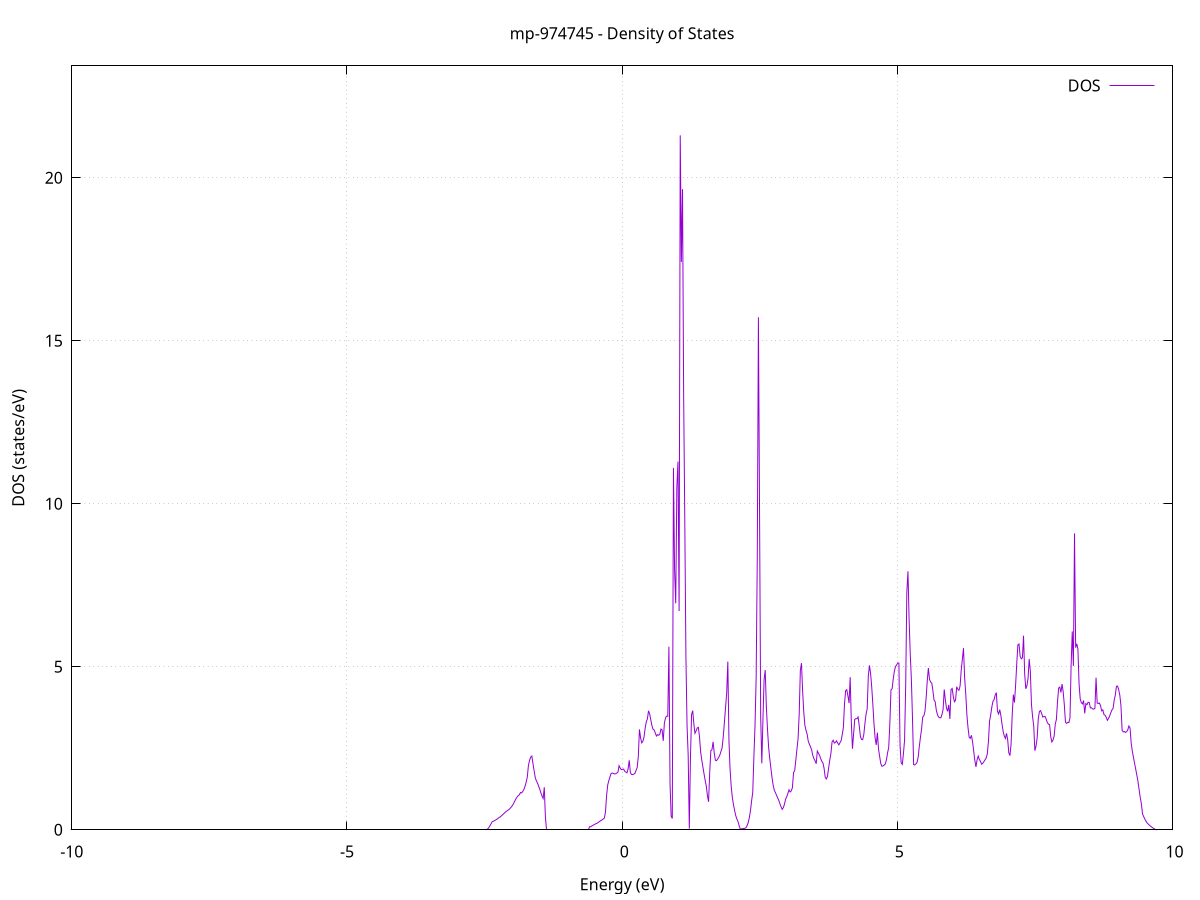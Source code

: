 set title 'mp-974745 - Density of States'
set xlabel 'Energy (eV)'
set ylabel 'DOS (states/eV)'
set grid
set xrange [-10:10]
set yrange [0:23.433]
set xzeroaxis lt -1
set terminal png size 800,600
set output 'mp-974745_dos_gnuplot.png'
plot '-' using 1:2 with lines title 'DOS'
-29.597700 0.000000
-29.577100 0.000000
-29.556500 0.000000
-29.535900 0.000000
-29.515300 0.000000
-29.494800 0.000000
-29.474200 0.000000
-29.453600 0.000000
-29.433000 0.000000
-29.412400 0.000000
-29.391800 0.000000
-29.371200 0.000000
-29.350600 0.000000
-29.330100 0.000000
-29.309500 0.000000
-29.288900 0.000000
-29.268300 0.000000
-29.247700 0.000000
-29.227100 0.000000
-29.206500 0.000000
-29.186000 0.000000
-29.165400 0.000000
-29.144800 0.000000
-29.124200 0.000000
-29.103600 0.000000
-29.083000 0.000000
-29.062400 0.000000
-29.041800 0.000000
-29.021300 0.000000
-29.000700 0.000000
-28.980100 0.000000
-28.959500 0.000000
-28.938900 0.000000
-28.918300 0.000000
-28.897700 0.000000
-28.877200 0.000000
-28.856600 0.000000
-28.836000 0.000000
-28.815400 0.000000
-28.794800 0.000000
-28.774200 0.000000
-28.753600 0.000000
-28.733000 0.000000
-28.712500 0.000000
-28.691900 0.000000
-28.671300 0.000000
-28.650700 0.000000
-28.630100 0.000000
-28.609500 0.000000
-28.588900 0.000000
-28.568400 0.000000
-28.547800 0.000000
-28.527200 0.000000
-28.506600 0.000000
-28.486000 0.000000
-28.465400 0.000000
-28.444800 0.000000
-28.424300 0.000000
-28.403700 0.000000
-28.383100 0.000000
-28.362500 0.000000
-28.341900 0.000000
-28.321300 0.000000
-28.300700 0.000000
-28.280100 0.000000
-28.259600 0.000000
-28.239000 0.000000
-28.218400 0.000000
-28.197800 0.000000
-28.177200 0.000000
-28.156600 0.000000
-28.136000 0.000000
-28.115500 0.000000
-28.094900 0.000000
-28.074300 0.000000
-28.053700 0.000000
-28.033100 0.000000
-28.012500 0.000000
-27.991900 0.000000
-27.971300 0.000000
-27.950800 0.000000
-27.930200 0.000000
-27.909600 0.000000
-27.889000 0.000000
-27.868400 0.000000
-27.847800 0.000000
-27.827200 0.000000
-27.806700 0.000000
-27.786100 0.000000
-27.765500 0.000000
-27.744900 0.000000
-27.724300 0.628400
-27.703700 0.000000
-27.683100 0.000000
-27.662600 0.000000
-27.642000 0.000000
-27.621400 0.000000
-27.600800 0.000000
-27.580200 0.000000
-27.559600 0.000000
-27.539000 0.000000
-27.518400 0.000000
-27.497900 0.000000
-27.477300 0.000000
-27.456700 0.000000
-27.436100 0.000000
-27.415500 0.000000
-27.394900 0.000000
-27.374300 0.000000
-27.353800 0.000000
-27.333200 0.000000
-27.312600 0.000000
-27.292000 0.000000
-27.271400 0.000000
-27.250800 0.000000
-27.230200 0.000000
-27.209600 0.000000
-27.189100 0.000000
-27.168500 0.000000
-27.147900 0.000000
-27.127300 0.000000
-27.106700 0.000000
-27.086100 0.000000
-27.065500 0.000000
-27.045000 0.000000
-27.024400 0.000000
-27.003800 0.000000
-26.983200 0.000000
-26.962600 0.000000
-26.942000 0.000000
-26.921400 0.000000
-26.900900 0.000000
-26.880300 0.000000
-26.859700 0.000000
-26.839100 0.000000
-26.818500 0.000000
-26.797900 0.000000
-26.777300 0.000000
-26.756700 0.000000
-26.736200 0.000000
-26.715600 0.000000
-26.695000 0.000000
-26.674400 0.000000
-26.653800 0.000000
-26.633200 0.000000
-26.612600 0.000000
-26.592100 0.000000
-26.571500 0.000000
-26.550900 0.000000
-26.530300 0.000000
-26.509700 0.000000
-26.489100 0.000000
-26.468500 0.000000
-26.447900 0.000000
-26.427400 0.000000
-26.406800 0.000000
-26.386200 0.000000
-26.365600 0.000000
-26.345000 0.000000
-26.324400 0.000000
-26.303800 0.000000
-26.283300 0.000000
-26.262700 0.000000
-26.242100 0.000000
-26.221500 0.000000
-26.200900 0.000000
-26.180300 0.000000
-26.159700 0.000000
-26.139100 0.000000
-26.118600 0.000000
-26.098000 0.000000
-26.077400 0.000000
-26.056800 0.000000
-26.036200 0.000000
-26.015600 0.000000
-25.995000 0.000000
-25.974500 0.000000
-25.953900 0.000000
-25.933300 0.000000
-25.912700 0.000000
-25.892100 0.000000
-25.871500 0.000000
-25.850900 0.000000
-25.830400 0.000000
-25.809800 0.000000
-25.789200 0.000000
-25.768600 0.000000
-25.748000 0.000000
-25.727400 0.000000
-25.706800 0.000000
-25.686200 0.000000
-25.665700 0.000000
-25.645100 0.000000
-25.624500 0.000000
-25.603900 0.000000
-25.583300 0.000000
-25.562700 0.000000
-25.542100 0.000000
-25.521600 0.000000
-25.501000 0.000000
-25.480400 0.000000
-25.459800 0.000000
-25.439200 0.000000
-25.418600 0.000000
-25.398000 0.000000
-25.377400 0.000000
-25.356900 0.000000
-25.336300 0.000000
-25.315700 0.000000
-25.295100 0.000000
-25.274500 0.000000
-25.253900 0.000000
-25.233300 0.000000
-25.212800 0.000000
-25.192200 0.000000
-25.171600 0.000000
-25.151000 0.000000
-25.130400 0.000000
-25.109800 0.000000
-25.089200 0.000000
-25.068700 0.000000
-25.048100 0.000000
-25.027500 0.000000
-25.006900 0.000000
-24.986300 0.000000
-24.965700 0.000000
-24.945100 0.000000
-24.924500 0.000000
-24.904000 0.000000
-24.883400 0.000000
-24.862800 0.000000
-24.842200 0.000000
-24.821600 0.000000
-24.801000 0.000000
-24.780400 0.000000
-24.759900 0.000000
-24.739300 0.000000
-24.718700 0.000000
-24.698100 0.000000
-24.677500 0.000000
-24.656900 0.000000
-24.636300 0.000000
-24.615700 0.000000
-24.595200 0.000000
-24.574600 0.000000
-24.554000 0.000000
-24.533400 0.000000
-24.512800 0.000000
-24.492200 0.000000
-24.471600 0.000000
-24.451100 0.000000
-24.430500 0.000000
-24.409900 0.000000
-24.389300 0.000000
-24.368700 0.000000
-24.348100 0.000000
-24.327500 0.000000
-24.307000 0.000000
-24.286400 0.000000
-24.265800 0.000000
-24.245200 0.000000
-24.224600 0.000000
-24.204000 0.000000
-24.183400 0.000000
-24.162800 0.000000
-24.142300 0.000000
-24.121700 0.000000
-24.101100 0.000000
-24.080500 0.000000
-24.059900 0.000000
-24.039300 0.000000
-24.018700 0.000000
-23.998200 0.000000
-23.977600 0.000000
-23.957000 0.000000
-23.936400 0.000000
-23.915800 0.000000
-23.895200 0.000000
-23.874600 0.000000
-23.854000 0.000000
-23.833500 0.000000
-23.812900 0.000000
-23.792300 0.000000
-23.771700 0.000000
-23.751100 0.000000
-23.730500 0.000000
-23.709900 0.000000
-23.689400 0.000000
-23.668800 0.000000
-23.648200 0.000000
-23.627600 0.000000
-23.607000 0.000000
-23.586400 0.000000
-23.565800 0.000000
-23.545200 0.000000
-23.524700 0.000000
-23.504100 0.000000
-23.483500 0.000000
-23.462900 0.000000
-23.442300 0.000000
-23.421700 0.000000
-23.401100 0.000000
-23.380600 0.000000
-23.360000 0.000000
-23.339400 0.000000
-23.318800 0.000000
-23.298200 0.000000
-23.277600 0.000000
-23.257000 0.000000
-23.236500 0.000000
-23.215900 0.000000
-23.195300 0.000000
-23.174700 0.000000
-23.154100 0.000000
-23.133500 0.000000
-23.112900 0.000000
-23.092300 0.000000
-23.071800 0.000000
-23.051200 0.000000
-23.030600 0.000000
-23.010000 0.000000
-22.989400 0.000000
-22.968800 0.000000
-22.948200 0.000000
-22.927700 0.000000
-22.907100 0.000000
-22.886500 0.000000
-22.865900 0.000000
-22.845300 0.000000
-22.824700 0.000000
-22.804100 0.000000
-22.783500 0.000000
-22.763000 0.000000
-22.742400 0.000000
-22.721800 0.000000
-22.701200 0.000000
-22.680600 0.000000
-22.660000 0.000000
-22.639400 0.000000
-22.618900 0.000000
-22.598300 0.000000
-22.577700 0.000000
-22.557100 0.000000
-22.536500 0.000000
-22.515900 0.000000
-22.495300 0.000000
-22.474800 0.000000
-22.454200 0.000000
-22.433600 0.000000
-22.413000 0.000000
-22.392400 0.000000
-22.371800 0.000000
-22.351200 0.000000
-22.330600 0.000000
-22.310100 0.000000
-22.289500 0.000000
-22.268900 0.000000
-22.248300 0.000000
-22.227700 0.000000
-22.207100 0.000000
-22.186500 0.000000
-22.166000 0.000000
-22.145400 0.000000
-22.124800 0.000000
-22.104200 0.000000
-22.083600 0.000000
-22.063000 0.000000
-22.042400 0.000000
-22.021800 0.000000
-22.001300 0.000000
-21.980700 0.000000
-21.960100 0.000000
-21.939500 0.000000
-21.918900 0.000000
-21.898300 0.000000
-21.877700 0.000000
-21.857200 0.000000
-21.836600 0.000000
-21.816000 0.000000
-21.795400 0.000000
-21.774800 0.000000
-21.754200 0.000000
-21.733600 0.000000
-21.713100 0.000000
-21.692500 0.000000
-21.671900 0.000000
-21.651300 0.000000
-21.630700 0.000000
-21.610100 0.000000
-21.589500 0.000000
-21.568900 0.000000
-21.548400 0.000000
-21.527800 0.000000
-21.507200 0.000000
-21.486600 0.000000
-21.466000 0.000000
-21.445400 0.000000
-21.424800 0.000000
-21.404300 0.000000
-21.383700 0.000000
-21.363100 0.000000
-21.342500 0.000000
-21.321900 0.000000
-21.301300 0.000000
-21.280700 0.000000
-21.260100 0.000000
-21.239600 0.000000
-21.219000 0.000000
-21.198400 0.000000
-21.177800 0.000000
-21.157200 0.000000
-21.136600 0.000000
-21.116000 0.000000
-21.095500 0.000000
-21.074900 0.000000
-21.054300 0.000000
-21.033700 0.000000
-21.013100 0.000000
-20.992500 0.000000
-20.971900 0.000000
-20.951300 0.000000
-20.930800 0.000000
-20.910200 0.000000
-20.889600 0.000000
-20.869000 0.000000
-20.848400 0.000000
-20.827800 0.000000
-20.807200 0.000000
-20.786700 0.000000
-20.766100 0.000000
-20.745500 0.000000
-20.724900 0.000000
-20.704300 0.000000
-20.683700 0.000000
-20.663100 0.000000
-20.642600 0.000000
-20.622000 0.000000
-20.601400 0.000000
-20.580800 0.000000
-20.560200 0.000000
-20.539600 0.000000
-20.519000 0.000000
-20.498400 0.000000
-20.477900 0.000000
-20.457300 0.000000
-20.436700 0.000000
-20.416100 0.000000
-20.395500 0.000000
-20.374900 0.000000
-20.354300 0.000000
-20.333800 0.000000
-20.313200 0.000000
-20.292600 0.000000
-20.272000 0.000000
-20.251400 0.000000
-20.230800 0.000000
-20.210200 0.000000
-20.189600 0.000000
-20.169100 0.000000
-20.148500 0.000000
-20.127900 0.000000
-20.107300 0.000000
-20.086700 0.000000
-20.066100 0.000000
-20.045500 0.000000
-20.025000 0.000000
-20.004400 0.000000
-19.983800 0.000000
-19.963200 0.000000
-19.942600 0.000000
-19.922000 0.000000
-19.901400 0.000000
-19.880900 0.000000
-19.860300 0.000000
-19.839700 0.000000
-19.819100 0.000000
-19.798500 0.000000
-19.777900 0.000000
-19.757300 0.000000
-19.736700 0.000000
-19.716200 0.000000
-19.695600 0.000000
-19.675000 0.000000
-19.654400 0.000000
-19.633800 0.000000
-19.613200 0.000000
-19.592600 0.000000
-19.572100 0.000000
-19.551500 0.000000
-19.530900 0.000000
-19.510300 0.000000
-19.489700 0.000000
-19.469100 0.000000
-19.448500 0.000000
-19.427900 0.000000
-19.407400 0.000000
-19.386800 0.000000
-19.366200 0.000000
-19.345600 0.000000
-19.325000 0.000000
-19.304400 0.000000
-19.283800 0.000000
-19.263300 0.000000
-19.242700 0.000000
-19.222100 0.000000
-19.201500 0.000000
-19.180900 0.000000
-19.160300 0.000000
-19.139700 0.000000
-19.119200 0.000000
-19.098600 0.000000
-19.078000 0.000000
-19.057400 0.000000
-19.036800 0.000000
-19.016200 0.000000
-18.995600 0.000000
-18.975000 0.000000
-18.954500 0.000000
-18.933900 0.000000
-18.913300 0.000000
-18.892700 0.000000
-18.872100 0.000000
-18.851500 0.000000
-18.830900 0.000000
-18.810400 0.000000
-18.789800 0.000000
-18.769200 0.000000
-18.748600 0.000000
-18.728000 0.000000
-18.707400 0.000000
-18.686800 0.000000
-18.666200 0.000000
-18.645700 0.000000
-18.625100 0.000000
-18.604500 0.000000
-18.583900 0.000000
-18.563300 0.000000
-18.542700 0.000000
-18.522100 0.000000
-18.501600 0.000000
-18.481000 0.000000
-18.460400 0.000000
-18.439800 0.000000
-18.419200 0.000000
-18.398600 0.000000
-18.378000 0.000000
-18.357400 0.000000
-18.336900 0.000000
-18.316300 0.000000
-18.295700 0.000000
-18.275100 0.000000
-18.254500 0.000000
-18.233900 0.000000
-18.213300 0.000000
-18.192800 0.000000
-18.172200 0.000000
-18.151600 0.000000
-18.131000 0.000000
-18.110400 0.000000
-18.089800 0.000000
-18.069200 0.000000
-18.048700 0.000000
-18.028100 0.000000
-18.007500 0.000000
-17.986900 0.000000
-17.966300 0.000000
-17.945700 0.000000
-17.925100 0.000000
-17.904500 0.000000
-17.884000 0.000000
-17.863400 0.000000
-17.842800 0.000000
-17.822200 0.000000
-17.801600 0.000000
-17.781000 0.000000
-17.760400 0.000000
-17.739900 0.000000
-17.719300 0.000000
-17.698700 0.000000
-17.678100 0.000000
-17.657500 0.000000
-17.636900 0.000000
-17.616300 0.000000
-17.595700 0.000000
-17.575200 0.000000
-17.554600 0.000000
-17.534000 0.000000
-17.513400 0.000000
-17.492800 0.000000
-17.472200 0.000000
-17.451600 0.000000
-17.431100 0.000000
-17.410500 0.000000
-17.389900 0.000000
-17.369300 0.000000
-17.348700 0.000000
-17.328100 0.000000
-17.307500 0.000000
-17.287000 0.000000
-17.266400 0.000000
-17.245800 0.000000
-17.225200 0.000000
-17.204600 0.000000
-17.184000 0.000000
-17.163400 0.000000
-17.142800 0.000000
-17.122300 0.000000
-17.101700 0.000000
-17.081100 0.000000
-17.060500 0.000000
-17.039900 0.000000
-17.019300 0.000000
-16.998700 0.000000
-16.978200 0.000000
-16.957600 0.000000
-16.937000 0.000000
-16.916400 0.000000
-16.895800 0.000000
-16.875200 0.000000
-16.854600 0.000000
-16.834000 0.000000
-16.813500 0.000000
-16.792900 0.000000
-16.772300 0.000000
-16.751700 0.000000
-16.731100 0.000000
-16.710500 0.000000
-16.689900 0.000000
-16.669400 0.000000
-16.648800 0.000000
-16.628200 0.000000
-16.607600 0.000000
-16.587000 0.000000
-16.566400 0.000000
-16.545800 0.000000
-16.525300 0.000000
-16.504700 0.000000
-16.484100 0.000000
-16.463500 0.000000
-16.442900 0.000000
-16.422300 0.000000
-16.401700 0.000000
-16.381100 0.000000
-16.360600 0.000000
-16.340000 0.000000
-16.319400 0.000000
-16.298800 0.000000
-16.278200 0.000000
-16.257600 0.000000
-16.237000 0.000000
-16.216500 0.000000
-16.195900 0.000000
-16.175300 0.000000
-16.154700 0.000000
-16.134100 0.000000
-16.113500 0.000000
-16.092900 0.000000
-16.072300 0.000000
-16.051800 0.000000
-16.031200 0.000000
-16.010600 0.000000
-15.990000 0.000000
-15.969400 0.000000
-15.948800 0.000000
-15.928200 0.000000
-15.907700 0.000000
-15.887100 0.000000
-15.866500 0.000000
-15.845900 0.000000
-15.825300 0.000000
-15.804700 0.000000
-15.784100 0.000000
-15.763500 0.000000
-15.743000 0.000000
-15.722400 0.000000
-15.701800 0.000000
-15.681200 0.000000
-15.660600 0.000000
-15.640000 0.000000
-15.619400 0.000000
-15.598900 0.000000
-15.578300 0.000000
-15.557700 0.000000
-15.537100 0.000000
-15.516500 0.000000
-15.495900 0.000000
-15.475300 0.000000
-15.454800 0.000000
-15.434200 0.000000
-15.413600 0.000000
-15.393000 0.000000
-15.372400 0.000000
-15.351800 0.000000
-15.331200 0.000000
-15.310600 0.000000
-15.290100 0.000000
-15.269500 0.000000
-15.248900 0.000000
-15.228300 0.000000
-15.207700 0.000000
-15.187100 0.000000
-15.166500 0.000000
-15.146000 0.000000
-15.125400 0.000000
-15.104800 0.000000
-15.084200 0.000000
-15.063600 0.000000
-15.043000 0.000000
-15.022400 0.000000
-15.001800 0.000000
-14.981300 0.000000
-14.960700 0.000000
-14.940100 0.000000
-14.919500 0.000000
-14.898900 0.000000
-14.878300 0.000000
-14.857700 0.000000
-14.837200 0.000000
-14.816600 0.000000
-14.796000 0.000000
-14.775400 0.000000
-14.754800 0.000000
-14.734200 0.000000
-14.713600 0.000000
-14.693100 0.000000
-14.672500 0.000000
-14.651900 0.000000
-14.631300 0.000000
-14.610700 0.000000
-14.590100 0.000000
-14.569500 0.000000
-14.548900 0.000000
-14.528400 0.000000
-14.507800 0.000000
-14.487200 0.000000
-14.466600 0.000000
-14.446000 0.000000
-14.425400 0.000000
-14.404800 0.000000
-14.384300 0.000000
-14.363700 0.000000
-14.343100 0.000000
-14.322500 0.000000
-14.301900 0.000000
-14.281300 0.000000
-14.260700 0.000000
-14.240100 0.000000
-14.219600 0.000000
-14.199000 0.000000
-14.178400 0.000000
-14.157800 0.000000
-14.137200 0.000000
-14.116600 0.000000
-14.096000 0.000000
-14.075500 0.000000
-14.054900 0.000000
-14.034300 0.000000
-14.013700 0.000000
-13.993100 0.000000
-13.972500 0.000000
-13.951900 0.000000
-13.931400 0.000000
-13.910800 0.000000
-13.890200 0.000000
-13.869600 0.000000
-13.849000 0.000000
-13.828400 0.000000
-13.807800 0.000000
-13.787200 0.000000
-13.766700 0.000000
-13.746100 0.000000
-13.725500 0.000000
-13.704900 0.000000
-13.684300 0.000000
-13.663700 0.000000
-13.643100 0.000000
-13.622600 0.000000
-13.602000 0.000000
-13.581400 0.000000
-13.560800 0.000000
-13.540200 0.000000
-13.519600 0.000000
-13.499000 0.000000
-13.478400 0.000000
-13.457900 0.000000
-13.437300 0.000000
-13.416700 0.000000
-13.396100 0.000000
-13.375500 0.000000
-13.354900 0.000000
-13.334300 0.000000
-13.313800 0.000000
-13.293200 0.000000
-13.272600 0.000000
-13.252000 0.000000
-13.231400 0.000000
-13.210800 0.000000
-13.190200 0.000000
-13.169600 0.000000
-13.149100 0.000000
-13.128500 0.000000
-13.107900 0.000000
-13.087300 0.000000
-13.066700 0.000000
-13.046100 0.000000
-13.025500 0.000000
-13.005000 0.000000
-12.984400 0.000000
-12.963800 0.000000
-12.943200 0.000000
-12.922600 0.000000
-12.902000 0.000000
-12.881400 0.000000
-12.860900 0.000000
-12.840300 0.000000
-12.819700 0.000000
-12.799100 0.000000
-12.778500 0.000000
-12.757900 0.000000
-12.737300 0.000000
-12.716700 0.000000
-12.696200 0.000000
-12.675600 0.000000
-12.655000 0.000000
-12.634400 0.000000
-12.613800 0.000000
-12.593200 0.000000
-12.572600 0.000000
-12.552100 0.000000
-12.531500 0.000000
-12.510900 0.000000
-12.490300 0.000000
-12.469700 0.000000
-12.449100 0.000000
-12.428500 0.000000
-12.407900 0.000000
-12.387400 0.000000
-12.366800 0.000000
-12.346200 0.000000
-12.325600 0.000000
-12.305000 0.000000
-12.284400 0.000000
-12.263800 0.000000
-12.243300 0.000000
-12.222700 0.000000
-12.202100 0.000000
-12.181500 0.000000
-12.160900 0.000000
-12.140300 0.000000
-12.119700 0.000000
-12.099200 0.000000
-12.078600 0.000000
-12.058000 0.000000
-12.037400 0.000000
-12.016800 9.944800
-11.996200 29.104300
-11.975600 23.696200
-11.955000 24.455900
-11.934500 19.866700
-11.913900 44.535300
-11.893300 65.369900
-11.872700 33.601500
-11.852100 48.358600
-11.831500 18.910200
-11.810900 64.978700
-11.790400 38.597700
-11.769800 4.248700
-11.749200 0.000000
-11.728600 0.000000
-11.708000 0.000000
-11.687400 0.000000
-11.666800 0.000000
-11.646200 0.000000
-11.625700 0.000000
-11.605100 0.000000
-11.584500 0.000000
-11.563900 0.000000
-11.543300 0.000000
-11.522700 0.000000
-11.502100 0.000000
-11.481600 0.000000
-11.461000 0.000000
-11.440400 0.000000
-11.419800 0.000000
-11.399200 0.000000
-11.378600 0.000000
-11.358000 0.000000
-11.337400 0.000000
-11.316900 0.000000
-11.296300 0.000000
-11.275700 0.000000
-11.255100 0.000000
-11.234500 0.000000
-11.213900 0.000000
-11.193300 0.000000
-11.172800 0.000000
-11.152200 0.000000
-11.131600 0.000000
-11.111000 0.000000
-11.090400 0.000000
-11.069800 0.000000
-11.049200 0.000000
-11.028700 0.000000
-11.008100 0.000000
-10.987500 0.000000
-10.966900 0.000000
-10.946300 0.000000
-10.925700 0.000000
-10.905100 0.000000
-10.884500 0.000000
-10.864000 0.000000
-10.843400 0.000000
-10.822800 0.000000
-10.802200 0.000000
-10.781600 0.000000
-10.761000 0.000000
-10.740400 0.000000
-10.719900 0.000000
-10.699300 0.000000
-10.678700 0.000000
-10.658100 0.000000
-10.637500 0.000000
-10.616900 0.000000
-10.596300 0.000000
-10.575700 0.000000
-10.555200 0.000000
-10.534600 0.000000
-10.514000 0.000000
-10.493400 0.000000
-10.472800 0.000000
-10.452200 0.000000
-10.431600 0.000000
-10.411100 0.000000
-10.390500 0.000000
-10.369900 0.000000
-10.349300 0.000000
-10.328700 0.000000
-10.308100 0.000000
-10.287500 0.000000
-10.267000 0.000000
-10.246400 0.000000
-10.225800 0.000000
-10.205200 0.000000
-10.184600 0.000000
-10.164000 0.000000
-10.143400 0.000000
-10.122800 0.000000
-10.102300 0.000000
-10.081700 0.000000
-10.061100 0.000000
-10.040500 0.000000
-10.019900 0.000000
-9.999300 0.000000
-9.978700 0.000000
-9.958200 0.000000
-9.937600 0.000000
-9.917000 0.000000
-9.896400 0.000000
-9.875800 0.000000
-9.855200 0.000000
-9.834600 0.000000
-9.814000 0.000000
-9.793500 0.000000
-9.772900 0.000000
-9.752300 0.000000
-9.731700 0.000000
-9.711100 0.000000
-9.690500 0.000000
-9.669900 0.000000
-9.649400 0.000000
-9.628800 0.000000
-9.608200 0.000000
-9.587600 0.000000
-9.567000 0.000000
-9.546400 0.000000
-9.525800 0.000000
-9.505300 0.000000
-9.484700 0.000000
-9.464100 0.000000
-9.443500 0.000000
-9.422900 0.000000
-9.402300 0.000000
-9.381700 0.000000
-9.361100 0.000000
-9.340600 0.000000
-9.320000 0.000000
-9.299400 0.000000
-9.278800 0.000000
-9.258200 0.000000
-9.237600 0.000000
-9.217000 0.000000
-9.196500 0.000000
-9.175900 0.000000
-9.155300 0.000000
-9.134700 0.000000
-9.114100 0.000000
-9.093500 0.000000
-9.072900 0.000000
-9.052300 0.000000
-9.031800 0.000000
-9.011200 0.000000
-8.990600 0.000000
-8.970000 0.000000
-8.949400 0.000000
-8.928800 0.000000
-8.908200 0.000000
-8.887700 0.000000
-8.867100 0.000000
-8.846500 0.000000
-8.825900 0.000000
-8.805300 0.000000
-8.784700 0.000000
-8.764100 0.000000
-8.743500 0.000000
-8.723000 0.000000
-8.702400 0.000000
-8.681800 0.000000
-8.661200 0.000000
-8.640600 0.000000
-8.620000 0.000000
-8.599400 0.000000
-8.578900 0.000000
-8.558300 0.000000
-8.537700 0.000000
-8.517100 0.000000
-8.496500 0.000000
-8.475900 0.000000
-8.455300 0.000000
-8.434800 0.000000
-8.414200 0.000000
-8.393600 0.000000
-8.373000 0.000000
-8.352400 0.000000
-8.331800 0.000000
-8.311200 0.000000
-8.290600 0.000000
-8.270100 0.000000
-8.249500 0.000000
-8.228900 0.000000
-8.208300 0.000000
-8.187700 0.000000
-8.167100 0.000000
-8.146500 0.000000
-8.126000 0.000000
-8.105400 0.000000
-8.084800 0.000000
-8.064200 0.000000
-8.043600 0.000000
-8.023000 0.000000
-8.002400 0.000000
-7.981800 0.000000
-7.961300 0.000000
-7.940700 0.000000
-7.920100 0.000000
-7.899500 0.000000
-7.878900 0.000000
-7.858300 0.000000
-7.837700 0.000000
-7.817200 0.000000
-7.796600 0.000000
-7.776000 0.000000
-7.755400 0.000000
-7.734800 0.000000
-7.714200 0.000000
-7.693600 0.000000
-7.673100 0.000000
-7.652500 0.000000
-7.631900 0.000000
-7.611300 0.000000
-7.590700 0.000000
-7.570100 0.000000
-7.549500 0.000000
-7.528900 0.000000
-7.508400 0.000000
-7.487800 0.000000
-7.467200 0.000000
-7.446600 0.000000
-7.426000 0.000000
-7.405400 0.000000
-7.384800 0.000000
-7.364300 0.000000
-7.343700 0.000000
-7.323100 0.000000
-7.302500 0.000000
-7.281900 0.000000
-7.261300 0.000000
-7.240700 0.000000
-7.220100 0.000000
-7.199600 0.000000
-7.179000 0.000000
-7.158400 0.000000
-7.137800 0.000000
-7.117200 0.000000
-7.096600 0.000000
-7.076000 0.000000
-7.055500 0.000000
-7.034900 0.000000
-7.014300 0.000000
-6.993700 0.000000
-6.973100 0.000000
-6.952500 0.000000
-6.931900 0.000000
-6.911400 0.000000
-6.890800 0.000000
-6.870200 0.000000
-6.849600 0.000000
-6.829000 0.000000
-6.808400 0.000000
-6.787800 0.000000
-6.767200 0.000000
-6.746700 0.000000
-6.726100 0.000000
-6.705500 0.000000
-6.684900 0.000000
-6.664300 0.000000
-6.643700 0.000000
-6.623100 0.000000
-6.602600 0.000000
-6.582000 0.000000
-6.561400 0.000000
-6.540800 0.000000
-6.520200 0.000000
-6.499600 0.000000
-6.479000 0.000000
-6.458400 0.000000
-6.437900 0.000000
-6.417300 0.000000
-6.396700 0.000000
-6.376100 0.000000
-6.355500 0.000000
-6.334900 0.000000
-6.314300 0.000000
-6.293800 0.000000
-6.273200 0.000000
-6.252600 0.000000
-6.232000 0.000000
-6.211400 0.000000
-6.190800 0.000000
-6.170200 0.000000
-6.149600 0.000000
-6.129100 0.000000
-6.108500 0.000000
-6.087900 0.000000
-6.067300 0.000000
-6.046700 0.000000
-6.026100 0.000000
-6.005500 0.000000
-5.985000 0.000000
-5.964400 0.000000
-5.943800 0.000000
-5.923200 0.000000
-5.902600 0.000000
-5.882000 0.000000
-5.861400 0.000000
-5.840900 0.000000
-5.820300 0.000000
-5.799700 0.000000
-5.779100 0.000000
-5.758500 0.000000
-5.737900 0.000000
-5.717300 0.000000
-5.696700 0.000000
-5.676200 0.000000
-5.655600 0.000000
-5.635000 0.000000
-5.614400 0.000000
-5.593800 0.000000
-5.573200 0.000000
-5.552600 0.000000
-5.532100 0.000000
-5.511500 0.000000
-5.490900 0.000000
-5.470300 0.000000
-5.449700 0.000000
-5.429100 0.000000
-5.408500 0.000000
-5.387900 0.000000
-5.367400 0.000000
-5.346800 0.000000
-5.326200 0.000000
-5.305600 0.000000
-5.285000 0.000000
-5.264400 0.000000
-5.243800 0.000000
-5.223300 0.000000
-5.202700 0.000000
-5.182100 0.000000
-5.161500 0.000000
-5.140900 0.000000
-5.120300 0.000000
-5.099700 0.000000
-5.079200 0.000000
-5.058600 0.000000
-5.038000 0.000000
-5.017400 0.000000
-4.996800 0.000000
-4.976200 0.000000
-4.955600 0.000000
-4.935000 0.000000
-4.914500 0.000000
-4.893900 0.000000
-4.873300 0.000000
-4.852700 0.000000
-4.832100 0.000000
-4.811500 0.000000
-4.790900 0.000000
-4.770400 0.000000
-4.749800 0.000000
-4.729200 0.000000
-4.708600 0.000000
-4.688000 0.000000
-4.667400 0.000000
-4.646800 0.000000
-4.626200 0.000000
-4.605700 0.000000
-4.585100 0.000000
-4.564500 0.000000
-4.543900 0.000000
-4.523300 0.000000
-4.502700 0.000000
-4.482100 0.000000
-4.461600 0.000000
-4.441000 0.000000
-4.420400 0.000000
-4.399800 0.000000
-4.379200 0.000000
-4.358600 0.000000
-4.338000 0.000000
-4.317500 0.000000
-4.296900 0.000000
-4.276300 0.000000
-4.255700 0.000000
-4.235100 0.000000
-4.214500 0.000000
-4.193900 0.000000
-4.173300 0.000000
-4.152800 0.000000
-4.132200 0.000000
-4.111600 0.000000
-4.091000 0.000000
-4.070400 0.000000
-4.049800 0.000000
-4.029200 0.000000
-4.008700 0.000000
-3.988100 0.000000
-3.967500 0.000000
-3.946900 0.000000
-3.926300 0.000000
-3.905700 0.000000
-3.885100 0.000000
-3.864500 0.000000
-3.844000 0.000000
-3.823400 0.000000
-3.802800 0.000000
-3.782200 0.000000
-3.761600 0.000000
-3.741000 0.000000
-3.720400 0.000000
-3.699900 0.000000
-3.679300 0.000000
-3.658700 0.000000
-3.638100 0.000000
-3.617500 0.000000
-3.596900 0.000000
-3.576300 0.000000
-3.555700 0.000000
-3.535200 0.000000
-3.514600 0.000000
-3.494000 0.000000
-3.473400 0.000000
-3.452800 0.000000
-3.432200 0.000000
-3.411600 0.000000
-3.391100 0.000000
-3.370500 0.000000
-3.349900 0.000000
-3.329300 0.000000
-3.308700 0.000000
-3.288100 0.000000
-3.267500 0.000000
-3.247000 0.000000
-3.226400 0.000000
-3.205800 0.000000
-3.185200 0.000000
-3.164600 0.000000
-3.144000 0.000000
-3.123400 0.000000
-3.102800 0.000000
-3.082300 0.000000
-3.061700 0.000000
-3.041100 0.000000
-3.020500 0.000000
-2.999900 0.000000
-2.979300 0.000000
-2.958700 0.000000
-2.938200 0.000000
-2.917600 0.000000
-2.897000 0.000000
-2.876400 0.000000
-2.855800 0.000000
-2.835200 0.000000
-2.814600 0.000000
-2.794000 0.000000
-2.773500 0.000000
-2.752900 0.000000
-2.732300 0.000000
-2.711700 0.000000
-2.691100 0.000000
-2.670500 0.000000
-2.649900 0.000000
-2.629400 0.000000
-2.608800 0.000000
-2.588200 0.000000
-2.567600 0.000000
-2.547000 0.000000
-2.526400 0.000000
-2.505800 0.000000
-2.485300 0.000000
-2.464700 0.003500
-2.444100 0.024200
-2.423500 0.063500
-2.402900 0.121500
-2.382300 0.181500
-2.361700 0.246300
-2.341100 0.261500
-2.320600 0.278800
-2.300000 0.298200
-2.279400 0.320300
-2.258800 0.345200
-2.238200 0.373000
-2.217600 0.392800
-2.197000 0.422900
-2.176500 0.453800
-2.155900 0.485900
-2.135300 0.519200
-2.114700 0.551000
-2.094100 0.578900
-2.073500 0.603000
-2.052900 0.626400
-2.032300 0.664500
-2.011800 0.702800
-1.991200 0.751500
-1.970600 0.812500
-1.950000 0.883600
-1.929400 0.951400
-1.908800 1.004800
-1.888200 1.045700
-1.867700 1.073700
-1.847100 1.142300
-1.826500 1.129700
-1.805900 1.176400
-1.785300 1.236200
-1.764700 1.333500
-1.744100 1.457300
-1.723600 1.613600
-1.703000 1.970200
-1.682400 2.130700
-1.661800 2.228000
-1.641200 2.261300
-1.620600 2.034200
-1.600000 1.818200
-1.579400 1.604000
-1.558900 1.502200
-1.538300 1.435700
-1.517700 1.340900
-1.497100 1.242700
-1.476500 1.131600
-1.455900 1.033100
-1.435300 0.961800
-1.414800 1.304800
-1.394200 0.384100
-1.373600 0.000000
-1.353000 0.000000
-1.332400 0.000000
-1.311800 0.000000
-1.291200 0.000000
-1.270600 0.000000
-1.250100 0.000000
-1.229500 0.000000
-1.208900 0.000000
-1.188300 0.000000
-1.167700 0.000000
-1.147100 0.000000
-1.126500 0.000000
-1.106000 0.000000
-1.085400 0.000000
-1.064800 0.000000
-1.044200 0.000000
-1.023600 0.000000
-1.003000 0.000000
-0.982400 0.000000
-0.961800 0.000000
-0.941300 0.000000
-0.920700 0.000000
-0.900100 0.000000
-0.879500 0.000000
-0.858900 0.000000
-0.838300 0.000000
-0.817700 0.000000
-0.797200 0.000000
-0.776600 0.000000
-0.756000 0.000000
-0.735400 0.000000
-0.714800 0.000000
-0.694200 0.000000
-0.673600 0.000000
-0.653100 0.000000
-0.632500 0.000000
-0.611900 0.000000
-0.591300 0.094100
-0.570700 0.092400
-0.550100 0.116500
-0.529500 0.138500
-0.508900 0.158600
-0.488400 0.176600
-0.467800 0.192600
-0.447200 0.209400
-0.426600 0.235300
-0.406000 0.259500
-0.385400 0.282200
-0.364800 0.303200
-0.344300 0.328400
-0.323700 0.357600
-0.303100 0.541700
-0.282500 1.053000
-0.261900 1.377600
-0.241300 1.512600
-0.220700 1.624400
-0.200100 1.729400
-0.179600 1.740600
-0.159000 1.726800
-0.138400 1.713400
-0.117800 1.717300
-0.097200 1.740400
-0.076600 1.769000
-0.056000 1.966200
-0.035500 1.892800
-0.014900 1.845600
0.005700 1.851100
0.026300 1.862800
0.046900 1.796200
0.067500 1.768500
0.088100 1.746800
0.108600 1.877600
0.129200 2.131600
0.149800 1.748900
0.170400 1.696700
0.191000 1.691100
0.211600 1.706600
0.232200 1.732700
0.252800 1.821100
0.273300 1.908900
0.293900 2.249500
0.314500 3.078500
0.335100 2.821200
0.355700 2.665900
0.376300 2.711000
0.396900 2.840200
0.417400 3.104000
0.438000 3.309000
0.458600 3.397600
0.479200 3.648700
0.499800 3.551900
0.520400 3.369800
0.541000 3.200100
0.561600 3.082100
0.582100 3.061700
0.602700 2.969000
0.623300 2.875000
0.643900 2.916900
0.664500 2.898700
0.685100 2.929600
0.705700 3.091300
0.726200 3.064700
0.746800 2.727800
0.767400 3.269800
0.788000 3.433900
0.808600 3.486800
0.829200 3.481300
0.849800 5.616100
0.870300 1.403000
0.890900 0.409500
0.911500 0.347300
0.932100 11.102600
0.952700 7.975700
0.973300 6.945700
0.993900 10.507400
1.014500 11.294900
1.035000 6.708800
1.055600 21.303000
1.076200 17.416000
1.096800 19.651700
1.117400 13.362700
1.138000 9.534300
1.158600 5.337500
1.179100 3.199900
1.199700 2.293100
1.220300 0.033600
1.240900 2.170800
1.261500 3.535000
1.282100 3.654800
1.302700 3.252100
1.323300 2.958600
1.343800 3.031500
1.364400 3.123800
1.385000 3.142800
1.405600 2.850900
1.426200 2.389700
1.446800 2.140800
1.467400 1.928100
1.487900 1.716800
1.508500 1.518800
1.529100 1.338700
1.549700 1.047800
1.570300 0.858900
1.590900 1.749400
1.611500 2.426800
1.632100 2.458100
1.652600 2.699000
1.673200 2.358400
1.693800 2.133300
1.714400 2.119500
1.735000 2.169700
1.755600 2.224600
1.776200 2.297400
1.796700 2.409000
1.817300 2.525000
1.837900 2.870000
1.858500 3.304800
1.879100 3.755100
1.899700 4.193000
1.920300 5.158600
1.940800 2.731500
1.961400 1.838200
1.982000 1.323400
2.002600 0.980500
2.023200 0.770100
2.043800 0.588000
2.064400 0.433300
2.085000 0.327800
2.105500 0.250500
2.126100 0.117900
2.146700 0.024000
2.167300 0.028600
2.187900 0.033600
2.208500 0.039000
2.229100 0.044800
2.249600 0.060800
2.270200 0.127700
2.290800 0.222800
2.311400 0.373600
2.332000 0.593400
2.352600 0.889900
2.373200 1.150500
2.393800 2.242400
2.414300 3.195200
2.434900 4.653300
2.455500 8.343100
2.476100 15.721700
2.496700 9.757300
2.517300 3.461900
2.537900 2.035800
2.558400 3.387500
2.579000 4.606000
2.599600 4.900000
2.620200 3.782200
2.640800 3.091100
2.661400 2.530600
2.682000 2.188300
2.702500 1.891000
2.723100 1.603100
2.743700 1.372800
2.764300 1.215700
2.784900 1.137100
2.805500 1.058100
2.826100 0.978800
2.846700 0.898600
2.867200 0.796700
2.887800 0.701900
2.908400 0.626100
2.929000 0.681200
2.949600 0.788100
2.970200 0.939300
2.990800 1.013900
3.011300 1.114800
3.031900 1.224900
3.052500 1.159700
3.073100 1.194600
3.093700 1.292400
3.114300 1.756500
3.134900 1.811600
3.155500 2.135400
3.176000 2.470900
3.196600 2.794800
3.217200 3.554500
3.237800 4.889400
3.258400 5.111300
3.279000 4.265400
3.299600 3.626800
3.320100 3.208200
3.340700 3.052800
3.361300 2.933900
3.381900 2.714000
3.402500 2.624600
3.423100 2.543600
3.443700 2.447500
3.464200 2.279100
3.484800 2.183700
3.505400 2.114000
3.526000 2.026200
3.546600 2.414900
3.567200 2.347800
3.587800 2.279200
3.608400 2.181000
3.628900 2.097900
3.649500 2.046600
3.670100 1.878100
3.690700 1.601800
3.711300 1.558600
3.731900 1.645000
3.752500 1.907300
3.773000 2.142200
3.793600 2.344000
3.814200 2.698400
3.834800 2.747200
3.855400 2.659200
3.876000 2.680000
3.896600 2.728100
3.917200 2.655600
3.937700 2.604100
3.958300 2.671200
3.978900 2.729300
3.999500 2.921100
4.020100 3.143100
4.040700 3.874200
4.061300 4.269400
4.081800 4.296500
4.102400 4.106900
4.123000 3.886700
4.143600 4.682200
4.164200 3.305900
4.184800 2.485600
4.205400 2.935800
4.226000 3.383700
4.246500 3.409400
4.267100 3.406600
4.287700 3.460200
4.308300 3.182100
4.328900 2.864000
4.349500 2.771500
4.370100 2.763000
4.390600 2.915600
4.411200 3.257200
4.431800 3.543400
4.452400 3.707300
4.473000 4.717900
4.493600 5.042000
4.514200 4.793500
4.534700 4.382300
4.555300 3.848000
4.575900 3.251300
4.596500 2.814000
4.617100 2.601700
4.637700 2.979800
4.658300 2.478600
4.678900 2.247300
4.699400 2.030200
4.720000 1.948800
4.740600 1.958300
4.761200 1.984100
4.781800 2.020700
4.802400 2.145100
4.823000 2.363100
4.843500 2.521000
4.864100 3.256500
4.884700 4.293300
4.905300 4.324200
4.925900 4.624300
4.946500 4.868100
4.967100 5.002400
4.987700 5.059300
5.008200 5.115400
5.028800 5.113600
5.049400 2.592300
5.070000 2.047600
5.090600 2.004900
5.111200 2.340600
5.131800 2.747600
5.152300 4.463900
5.172900 7.296200
5.193500 7.928800
5.214100 6.456100
5.234700 5.401700
5.255300 4.613300
5.275900 3.406700
5.296400 1.996800
5.317000 1.988800
5.337600 2.019500
5.358200 2.068000
5.378800 2.225400
5.399400 2.555600
5.420000 2.833500
5.440600 3.088000
5.461100 3.459400
5.481700 3.495000
5.502300 3.629500
5.522900 4.030700
5.543500 4.560400
5.564100 4.963000
5.584700 4.618500
5.605200 4.532400
5.625800 4.501300
5.646400 4.271700
5.667000 3.982700
5.687600 3.929700
5.708200 3.670700
5.728800 3.531900
5.749400 3.458500
5.769900 3.438300
5.790500 3.433200
5.811100 3.537300
5.831700 3.690100
5.852300 4.304300
5.872900 3.980900
5.893500 3.728800
5.914000 3.632800
5.934600 3.831800
5.955200 3.399100
5.975800 4.300500
5.996400 4.333500
6.017000 4.085100
6.037600 3.924700
6.058100 3.976400
6.078700 4.388400
6.099300 4.311500
6.119900 4.278700
6.140500 4.411300
6.161100 4.888400
6.181700 5.234400
6.202300 5.570900
6.222800 4.678000
6.243400 4.171200
6.264000 3.523000
6.284600 3.131700
6.305200 2.841000
6.325800 2.803400
6.346400 2.897900
6.366900 2.705400
6.387500 2.417600
6.408100 2.129700
6.428700 1.929500
6.449300 2.148000
6.469900 2.261100
6.490500 2.154900
6.511100 2.097500
6.531600 2.012500
6.552200 2.038400
6.572800 2.089100
6.593400 2.144100
6.614000 2.201600
6.634600 2.323600
6.655200 2.696600
6.675700 3.329400
6.696300 3.518000
6.716900 3.760800
6.737500 3.940700
6.758100 3.989200
6.778700 4.135800
6.799300 4.206100
6.819900 3.636500
6.840400 3.552500
6.861000 3.685400
6.881600 3.504600
6.902200 3.239200
6.922800 3.017900
6.943400 2.876600
6.964000 2.801600
6.984500 2.958300
7.005100 2.762900
7.025700 2.357500
7.046300 2.273400
7.066900 2.626500
7.087500 3.520600
7.108100 4.145800
7.128600 3.904700
7.149200 4.431500
7.169800 5.091600
7.190400 5.671700
7.211000 5.699300
7.231600 5.322500
7.252200 5.244300
7.272800 5.273900
7.293300 5.954300
7.313900 4.782300
7.334500 4.323600
7.355100 4.418100
7.375700 4.656000
7.396300 5.238700
7.416900 4.863500
7.437400 3.845500
7.458000 3.463500
7.478600 3.186200
7.499200 2.425000
7.519800 2.560900
7.540400 2.809600
7.561000 3.401200
7.581600 3.627800
7.602100 3.655500
7.622700 3.567500
7.643300 3.455600
7.663900 3.474400
7.684500 3.476500
7.705100 3.390900
7.725700 3.288200
7.746200 3.240100
7.766800 3.224700
7.787400 2.856900
7.808000 2.693800
7.828600 2.752700
7.849200 2.871400
7.869800 3.241500
7.890300 3.383400
7.910900 3.933900
7.931500 4.347500
7.952100 4.376900
7.972700 4.211000
7.993300 4.470200
8.013900 4.233300
8.034500 3.830300
8.055000 3.300500
8.075600 3.263200
8.096200 3.293600
8.116800 3.287700
8.137400 3.430100
8.158000 5.048700
8.178600 6.084600
8.199100 5.024600
8.219700 9.092200
8.240300 5.585800
8.260900 5.704000
8.281500 5.547500
8.302100 4.480500
8.322700 4.018300
8.343300 3.901300
8.363800 3.861100
8.384400 3.965000
8.405000 3.571600
8.425600 3.870200
8.446200 3.837600
8.466800 3.911200
8.487400 3.902700
8.507900 3.739200
8.528500 3.740400
8.549100 3.706300
8.569700 3.700400
8.590300 3.728600
8.610900 4.665200
8.631500 3.886700
8.652000 3.873200
8.672600 3.888900
8.693200 3.800100
8.713800 3.646200
8.734400 3.677100
8.755000 3.533200
8.775600 3.511100
8.796200 3.446600
8.816700 3.358600
8.837300 3.413500
8.857900 3.492300
8.878500 3.589100
8.899100 3.674800
8.919700 3.720300
8.940300 3.972500
8.960800 4.130000
8.981400 4.398900
9.002000 4.409000
9.022600 4.291800
9.043200 4.125600
9.063800 3.795200
9.084400 3.054800
9.105000 3.001600
9.125500 3.013500
9.146100 2.986300
9.166700 3.010600
9.187300 3.064100
9.207900 3.184600
9.228500 3.125000
9.249100 2.662400
9.269600 2.415000
9.290200 2.223000
9.310800 2.040400
9.331400 1.861200
9.352000 1.678100
9.372600 1.484300
9.393200 1.235300
9.413800 0.992000
9.434300 0.798500
9.454900 0.486400
9.475500 0.407700
9.496100 0.334800
9.516700 0.267900
9.537300 0.214300
9.557900 0.178200
9.578400 0.144800
9.599000 0.114100
9.619600 0.086100
9.640200 0.060900
9.660800 0.038300
9.681400 0.018500
9.702000 0.001400
9.722500 0.000000
9.743100 0.000000
9.763700 0.000000
9.784300 0.000000
9.804900 0.000000
9.825500 0.000000
9.846100 0.000000
9.866700 0.000000
9.887200 0.000000
9.907800 0.000000
9.928400 0.000000
9.949000 0.000000
9.969600 0.000000
9.990200 0.000000
10.010800 0.000000
10.031300 0.000000
10.051900 0.000000
10.072500 0.000000
10.093100 0.000000
10.113700 0.000000
10.134300 0.000000
10.154900 0.000000
10.175500 0.000000
10.196000 0.000000
10.216600 0.000000
10.237200 0.000000
10.257800 0.000000
10.278400 0.000000
10.299000 0.000000
10.319600 0.000000
10.340100 0.000000
10.360700 0.000000
10.381300 0.000000
10.401900 0.000000
10.422500 0.000000
10.443100 0.000000
10.463700 0.000000
10.484200 0.000000
10.504800 0.000000
10.525400 0.000000
10.546000 0.000000
10.566600 0.000000
10.587200 0.000000
10.607800 0.000000
10.628400 0.000000
10.648900 0.000000
10.669500 0.000000
10.690100 0.000000
10.710700 0.000000
10.731300 0.000000
10.751900 0.000000
10.772500 0.000000
10.793000 0.000000
10.813600 0.000000
10.834200 0.000000
10.854800 0.000000
10.875400 0.000000
10.896000 0.000000
10.916600 0.000000
10.937200 0.000000
10.957700 0.000000
10.978300 0.000000
10.998900 0.000000
11.019500 0.000000
11.040100 0.000000
11.060700 0.000000
11.081300 0.000000
11.101800 0.000000
11.122400 0.000000
11.143000 0.000000
11.163600 0.000000
11.184200 0.000000
11.204800 0.000000
11.225400 0.000000
11.245900 0.000000
11.266500 0.000000
11.287100 0.000000
11.307700 0.000000
11.328300 0.000000
11.348900 0.000000
11.369500 0.000000
11.390100 0.000000
11.410600 0.000000
11.431200 0.000000
11.451800 0.000000
11.472400 0.000000
11.493000 0.000000
11.513600 0.000000
11.534200 0.000000
11.554700 0.000000
11.575300 0.000000
e
